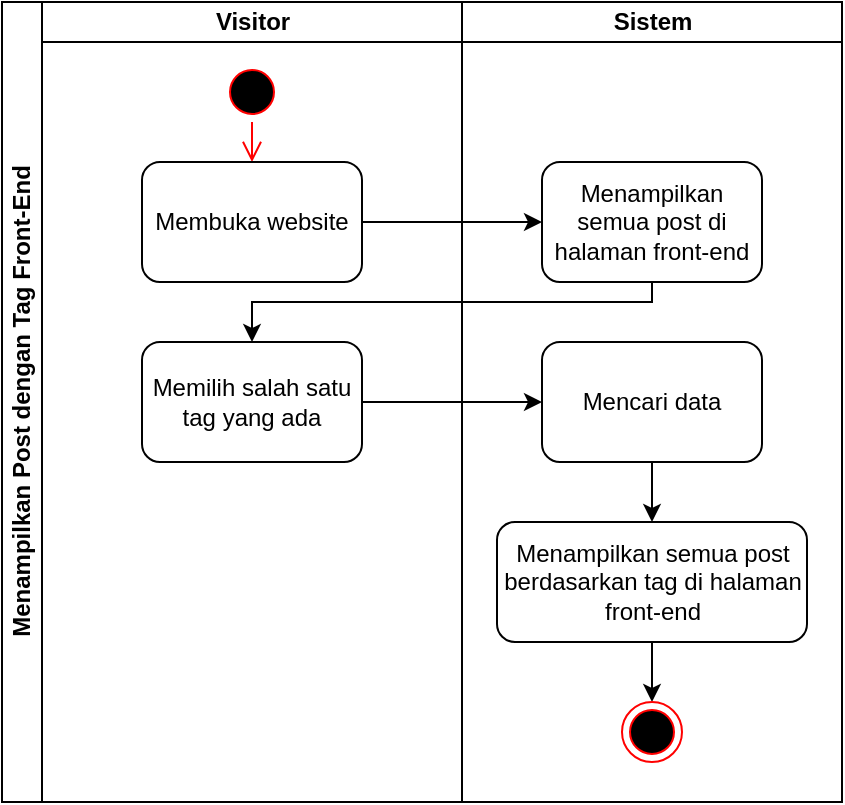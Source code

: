 <mxfile version="13.6.2" type="device"><diagram id="nlexBUHtMggSTYWMlpdU" name="Page-1"><mxGraphModel dx="942" dy="642" grid="1" gridSize="10" guides="1" tooltips="1" connect="1" arrows="1" fold="1" page="1" pageScale="1" pageWidth="850" pageHeight="1100" math="0" shadow="0"><root><mxCell id="0"/><mxCell id="1" parent="0"/><mxCell id="ygd9KGttUMs2LBzjjRTP-2" value="Menampilkan Post dengan Tag Front-End" style="swimlane;html=1;childLayout=stackLayout;resizeParent=1;resizeParentMax=0;startSize=20;horizontal=0;horizontalStack=1;" parent="1" vertex="1"><mxGeometry x="230" y="90" width="420" height="400" as="geometry"/></mxCell><mxCell id="ygd9KGttUMs2LBzjjRTP-3" value="Visitor" style="swimlane;html=1;startSize=20;" parent="ygd9KGttUMs2LBzjjRTP-2" vertex="1"><mxGeometry x="20" width="210" height="400" as="geometry"/></mxCell><mxCell id="ygd9KGttUMs2LBzjjRTP-7" value="" style="edgeStyle=orthogonalEdgeStyle;html=1;verticalAlign=bottom;endArrow=open;endSize=8;strokeColor=#ff0000;" parent="ygd9KGttUMs2LBzjjRTP-3" source="ygd9KGttUMs2LBzjjRTP-6" edge="1"><mxGeometry relative="1" as="geometry"><mxPoint x="105" y="80" as="targetPoint"/></mxGeometry></mxCell><mxCell id="PntOVypFCj4f3NmsMv1b-6" value="Memilih salah satu tag yang ada" style="rounded=1;whiteSpace=wrap;html=1;" vertex="1" parent="ygd9KGttUMs2LBzjjRTP-3"><mxGeometry x="50" y="170" width="110" height="60" as="geometry"/></mxCell><mxCell id="ygd9KGttUMs2LBzjjRTP-9" value="Membuka website" style="rounded=1;whiteSpace=wrap;html=1;" parent="ygd9KGttUMs2LBzjjRTP-3" vertex="1"><mxGeometry x="50" y="80" width="110" height="60" as="geometry"/></mxCell><mxCell id="ygd9KGttUMs2LBzjjRTP-6" value="" style="ellipse;html=1;shape=startState;fillColor=#000000;strokeColor=#ff0000;" parent="ygd9KGttUMs2LBzjjRTP-3" vertex="1"><mxGeometry x="90" y="30" width="30" height="30" as="geometry"/></mxCell><mxCell id="ygd9KGttUMs2LBzjjRTP-4" value="Sistem" style="swimlane;html=1;startSize=20;" parent="ygd9KGttUMs2LBzjjRTP-2" vertex="1"><mxGeometry x="230" width="190" height="400" as="geometry"/></mxCell><mxCell id="PntOVypFCj4f3NmsMv1b-13" style="edgeStyle=orthogonalEdgeStyle;rounded=0;orthogonalLoop=1;jettySize=auto;html=1;entryX=0.5;entryY=0;entryDx=0;entryDy=0;" edge="1" parent="ygd9KGttUMs2LBzjjRTP-4" source="PntOVypFCj4f3NmsMv1b-9" target="PntOVypFCj4f3NmsMv1b-5"><mxGeometry relative="1" as="geometry"/></mxCell><mxCell id="PntOVypFCj4f3NmsMv1b-9" value="Menampilkan semua post berdasarkan tag di halaman front-end" style="rounded=1;whiteSpace=wrap;html=1;" vertex="1" parent="ygd9KGttUMs2LBzjjRTP-4"><mxGeometry x="17.5" y="260" width="155" height="60" as="geometry"/></mxCell><mxCell id="ygd9KGttUMs2LBzjjRTP-15" value="Menampilkan semua post di halaman front-end" style="rounded=1;whiteSpace=wrap;html=1;" parent="ygd9KGttUMs2LBzjjRTP-4" vertex="1"><mxGeometry x="40" y="80" width="110" height="60" as="geometry"/></mxCell><mxCell id="PntOVypFCj4f3NmsMv1b-12" style="edgeStyle=orthogonalEdgeStyle;rounded=0;orthogonalLoop=1;jettySize=auto;html=1;entryX=0.5;entryY=0;entryDx=0;entryDy=0;" edge="1" parent="ygd9KGttUMs2LBzjjRTP-4" source="PntOVypFCj4f3NmsMv1b-7" target="PntOVypFCj4f3NmsMv1b-9"><mxGeometry relative="1" as="geometry"/></mxCell><mxCell id="PntOVypFCj4f3NmsMv1b-7" value="Mencari data" style="rounded=1;whiteSpace=wrap;html=1;" vertex="1" parent="ygd9KGttUMs2LBzjjRTP-4"><mxGeometry x="40" y="170" width="110" height="60" as="geometry"/></mxCell><mxCell id="PntOVypFCj4f3NmsMv1b-5" value="" style="ellipse;html=1;shape=endState;fillColor=#000000;strokeColor=#ff0000;" vertex="1" parent="ygd9KGttUMs2LBzjjRTP-4"><mxGeometry x="80" y="350" width="30" height="30" as="geometry"/></mxCell><mxCell id="ygd9KGttUMs2LBzjjRTP-20" style="edgeStyle=orthogonalEdgeStyle;rounded=0;orthogonalLoop=1;jettySize=auto;html=1;" parent="ygd9KGttUMs2LBzjjRTP-2" source="ygd9KGttUMs2LBzjjRTP-9" target="ygd9KGttUMs2LBzjjRTP-15" edge="1"><mxGeometry relative="1" as="geometry"/></mxCell><mxCell id="PntOVypFCj4f3NmsMv1b-10" style="edgeStyle=orthogonalEdgeStyle;rounded=0;orthogonalLoop=1;jettySize=auto;html=1;entryX=0.5;entryY=0;entryDx=0;entryDy=0;exitX=0.5;exitY=1;exitDx=0;exitDy=0;" edge="1" parent="ygd9KGttUMs2LBzjjRTP-2" source="ygd9KGttUMs2LBzjjRTP-15" target="PntOVypFCj4f3NmsMv1b-6"><mxGeometry relative="1" as="geometry"><Array as="points"><mxPoint x="325" y="150"/><mxPoint x="125" y="150"/></Array></mxGeometry></mxCell><mxCell id="PntOVypFCj4f3NmsMv1b-11" style="edgeStyle=orthogonalEdgeStyle;rounded=0;orthogonalLoop=1;jettySize=auto;html=1;entryX=0;entryY=0.5;entryDx=0;entryDy=0;" edge="1" parent="ygd9KGttUMs2LBzjjRTP-2" source="PntOVypFCj4f3NmsMv1b-6" target="PntOVypFCj4f3NmsMv1b-7"><mxGeometry relative="1" as="geometry"/></mxCell></root></mxGraphModel></diagram></mxfile>
